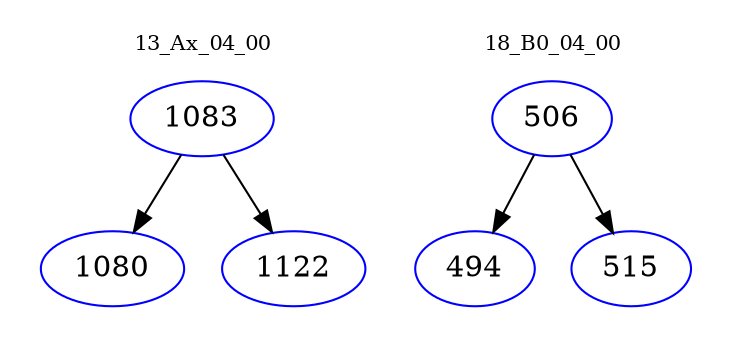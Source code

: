 digraph{
subgraph cluster_0 {
color = white
label = "13_Ax_04_00";
fontsize=10;
T0_1083 [label="1083", color="blue"]
T0_1083 -> T0_1080 [color="black"]
T0_1080 [label="1080", color="blue"]
T0_1083 -> T0_1122 [color="black"]
T0_1122 [label="1122", color="blue"]
}
subgraph cluster_1 {
color = white
label = "18_B0_04_00";
fontsize=10;
T1_506 [label="506", color="blue"]
T1_506 -> T1_494 [color="black"]
T1_494 [label="494", color="blue"]
T1_506 -> T1_515 [color="black"]
T1_515 [label="515", color="blue"]
}
}
